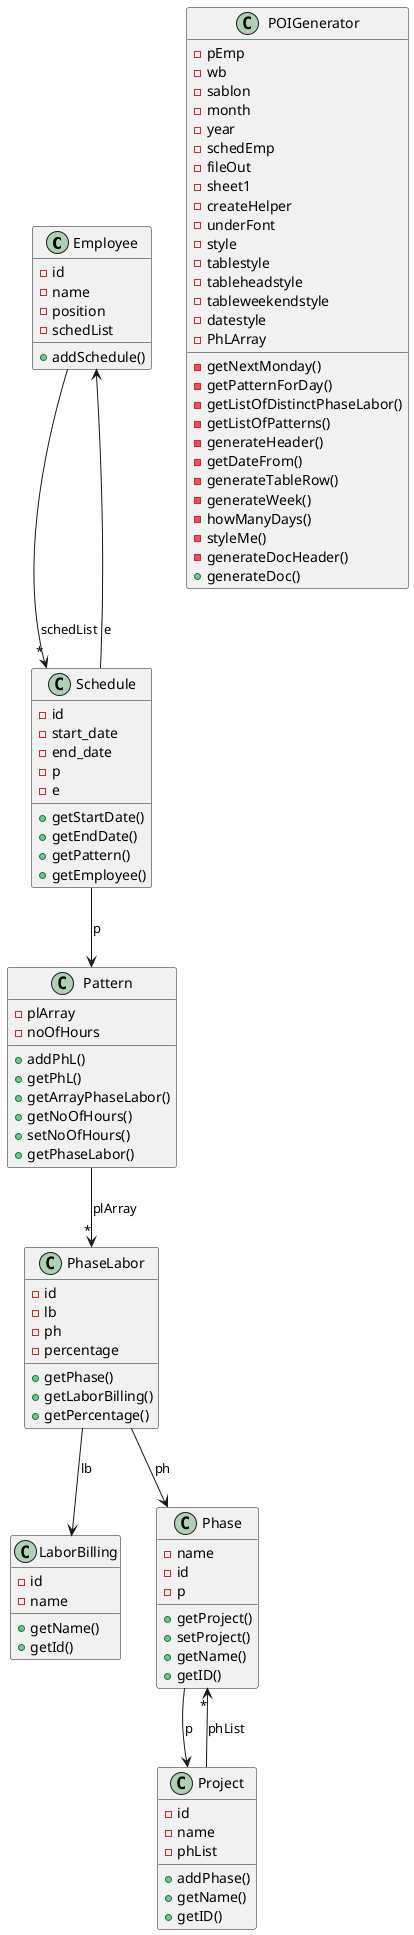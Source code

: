 @startuml

class Employee {
    - id
    - name
    - position
    - schedList
    + addSchedule()
}

class LaborBilling {
    - id
    - name
    + getName()
    + getId()
}

class Pattern {
    - plArray
    - noOfHours
    + addPhL()
    + getPhL()
    + getArrayPhaseLabor()
    + getNoOfHours()
    + setNoOfHours()
    + getPhaseLabor()
}

class Phase {
    - name
    - id
    - p
    + getProject()
    + setProject()
    + getName()
    + getID()
}

class PhaseLabor {
    - id
    - lb
    - ph
    - percentage
    + getPhase()
    + getLaborBilling()
    + getPercentage()
}

class POIGenerator {
    - pEmp
    - wb
    - sablon
    - month
    - year
    - schedEmp
    - fileOut
    - sheet1
    - createHelper
    - underFont
    - style
    - tablestyle
    - tableheadstyle
    - tableweekendstyle
    - datestyle
    - PhLArray
    - getNextMonday()
    - getPatternForDay()
    - getListOfDistinctPhaseLabor()
    - getListOfPatterns()
    - generateHeader()
    - getDateFrom()
    - generateTableRow()
    - generateWeek()
    - howManyDays()
    - styleMe()
    - generateDocHeader()
    + generateDoc()
}

class Project {
    - id
    - name
    - phList
    + addPhase()
    + getName()
    + getID()
}

class Schedule {
    - id
    - start_date
    - end_date
    - p
    - e
    + getStartDate()
    + getEndDate()
    + getPattern()
    + getEmployee()
}

Employee --> "*" Schedule : schedList
Schedule --> Pattern : p
Schedule --> Employee : e
Pattern --> "*" PhaseLabor : plArray
PhaseLabor --> LaborBilling : lb
PhaseLabor --> Phase : ph
Phase --> Project : p
Project --> "*" Phase : phList

@enduml

